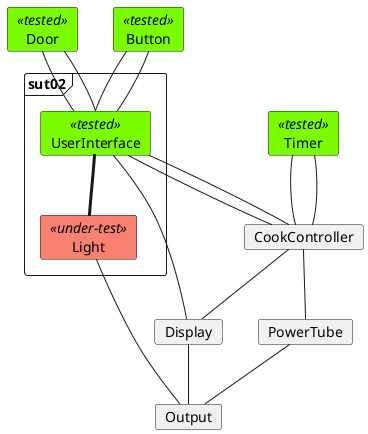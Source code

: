@startuml sut02

'Testing colors:
skinparam card {
    backgroundColor<<tested>> lawngreen
    backgroundColor<<under-test>> salmon
    backgroundColor<<test>> salmon
    backgroundColor<<fake>> gold
}


'0.
    card Door<<tested>>
    card Button<<tested>>
    card Timer<<tested>>

'1.
frame sut02{
    card UserInterface<<tested>>

'2.
    card Light<<under-test>>
}
    card CookController

'3.
    card PowerTube
    card Display

'4 
    card Output

'Relations projects
' 0. to 1.
Door -- UserInterface
Door -- UserInterface

Button -- UserInterface
Button -- UserInterface


'Relations CookController:
'1.
UserInterface -- CookController
UserInterface -- CookController

'1. to 3.
'Door -[thickness=2]- CookController

Timer -- CookController
Timer -- CookController


CookController -- PowerTube

'1. to 2.
UserInterface -- Display
UserInterface -[thickness=3]- Light
CookController -- Display



' Relations 2. to 3.
Light -- Output
Display -- Output
PowerTube -- Output

@enduml